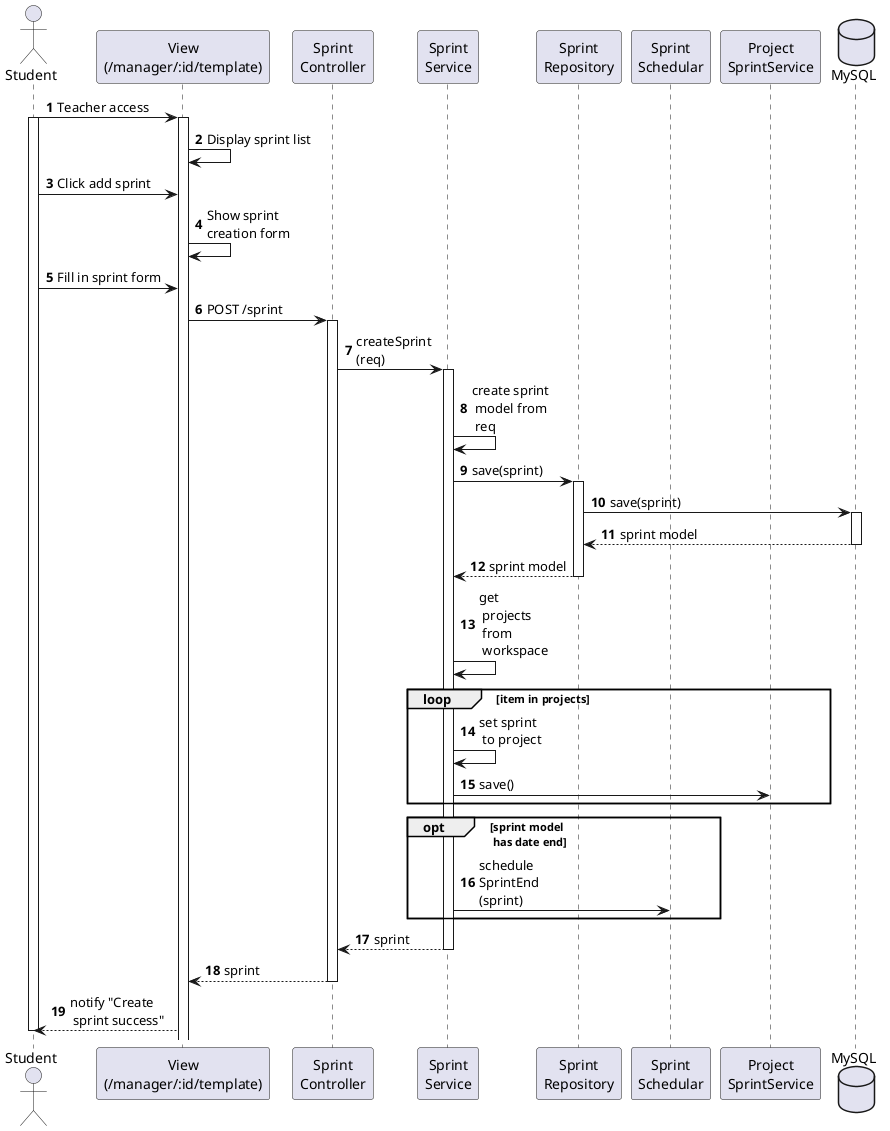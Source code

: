@startuml
autonumber
actor "Student" as SV

participant "View\n(/manager/:id/template)" as View
participant "Sprint\nController" as Controller
participant "Sprint\nService" as SprintService
participant "Sprint\nRepository" as SprintRepository
participant "Sprint\nSchedular" as SprintSchedular
participant "Project\nSprintService" as ProjectSprintService

database "MySQL" as MySQL

SV -> View : Teacher access
activate SV
activate View
View -> View : Display sprint list
SV -> View : Click add sprint
View -> View : Show sprint \ncreation form
SV -> View : Fill in sprint form

View -> Controller : POST /sprint
activate Controller

Controller -> SprintService : createSprint\n(req)
activate SprintService
SprintService -> SprintService: create sprint \n model from \n req

SprintService -> SprintRepository : save(sprint)
activate SprintRepository
SprintRepository -> MySQL: save(sprint)
activate MySQL
MySQL --> SprintRepository: sprint model
deactivate MySQL
SprintRepository --> SprintService: sprint model
deactivate SprintRepository
SprintService -> SprintService: get \n projects \n from \n workspace
loop item in projects
  SprintService -> SprintService: set sprint \n to project
  SprintService -> ProjectSprintService: save()
end
opt sprint model \n has date end
   SprintService -> SprintSchedular: schedule\nSprintEnd\n(sprint)
end


SprintService --> Controller :  sprint
deactivate SprintService

Controller --> View :  sprint
deactivate Controller

View --> SV : notify "Create \n sprint success"
deactivate SV

@enduml
